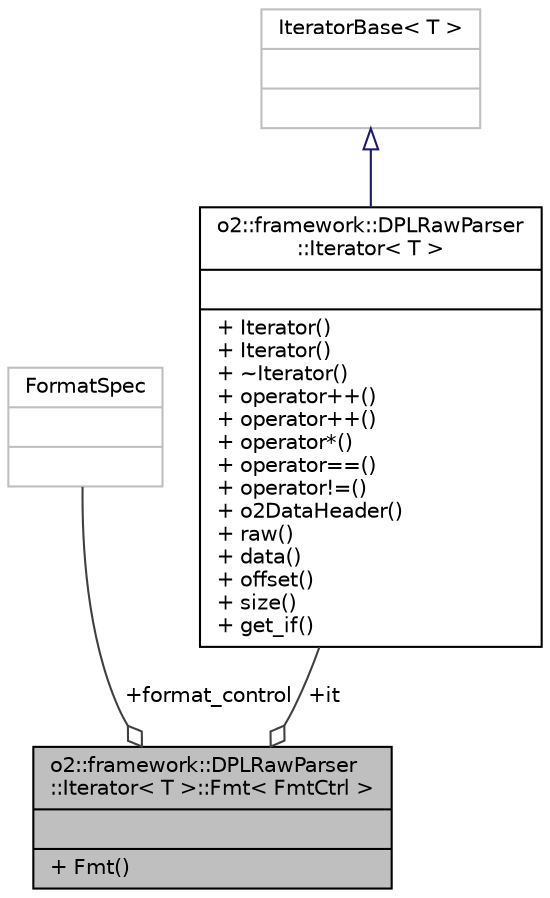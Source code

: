digraph "o2::framework::DPLRawParser::Iterator&lt; T &gt;::Fmt&lt; FmtCtrl &gt;"
{
 // INTERACTIVE_SVG=YES
  bgcolor="transparent";
  edge [fontname="Helvetica",fontsize="10",labelfontname="Helvetica",labelfontsize="10"];
  node [fontname="Helvetica",fontsize="10",shape=record];
  Node1 [label="{o2::framework::DPLRawParser\l::Iterator\< T \>::Fmt\< FmtCtrl \>\n||+ Fmt()\l}",height=0.2,width=0.4,color="black", fillcolor="grey75", style="filled", fontcolor="black"];
  Node2 -> Node1 [color="grey25",fontsize="10",style="solid",label=" +format_control" ,arrowhead="odiamond",fontname="Helvetica"];
  Node2 [label="{FormatSpec\n||}",height=0.2,width=0.4,color="grey75"];
  Node3 -> Node1 [color="grey25",fontsize="10",style="solid",label=" +it" ,arrowhead="odiamond",fontname="Helvetica"];
  Node3 [label="{o2::framework::DPLRawParser\l::Iterator\< T \>\n||+ Iterator()\l+ Iterator()\l+ ~Iterator()\l+ operator++()\l+ operator++()\l+ operator*()\l+ operator==()\l+ operator!=()\l+ o2DataHeader()\l+ raw()\l+ data()\l+ offset()\l+ size()\l+ get_if()\l}",height=0.2,width=0.4,color="black",URL="$dc/dfd/classo2_1_1framework_1_1DPLRawParser_1_1Iterator.html"];
  Node4 -> Node3 [dir="back",color="midnightblue",fontsize="10",style="solid",arrowtail="onormal",fontname="Helvetica"];
  Node4 [label="{IteratorBase\< T \>\n||}",height=0.2,width=0.4,color="grey75"];
}
